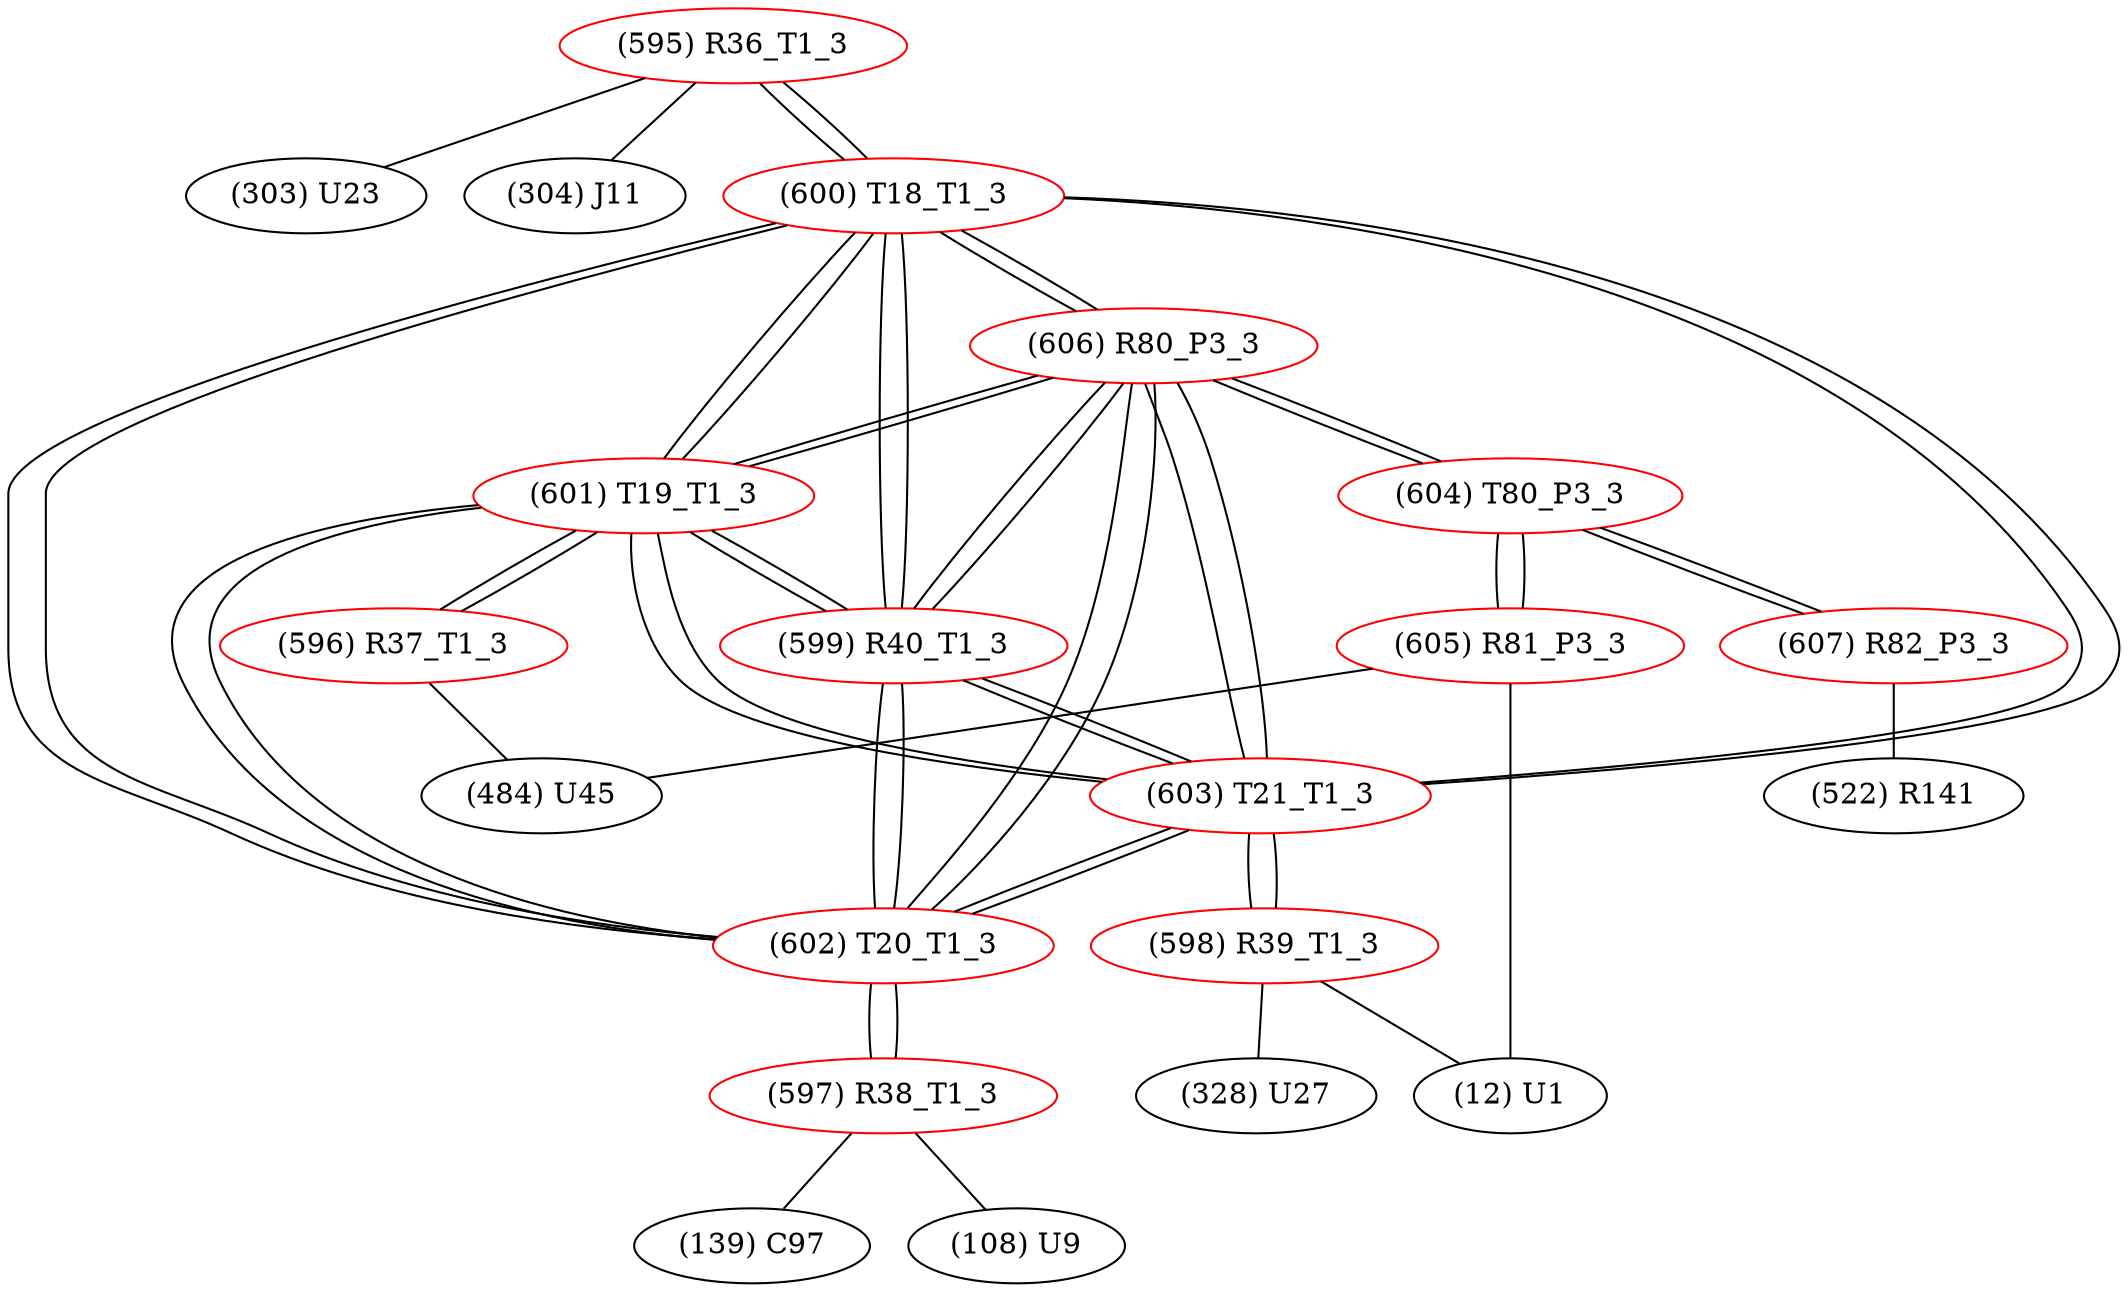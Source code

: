 graph {
	595 [label="(595) R36_T1_3" color=red]
	303 [label="(303) U23"]
	304 [label="(304) J11"]
	600 [label="(600) T18_T1_3"]
	596 [label="(596) R37_T1_3" color=red]
	484 [label="(484) U45"]
	601 [label="(601) T19_T1_3"]
	597 [label="(597) R38_T1_3" color=red]
	139 [label="(139) C97"]
	108 [label="(108) U9"]
	602 [label="(602) T20_T1_3"]
	598 [label="(598) R39_T1_3" color=red]
	328 [label="(328) U27"]
	12 [label="(12) U1"]
	603 [label="(603) T21_T1_3"]
	599 [label="(599) R40_T1_3" color=red]
	606 [label="(606) R80_P3_3"]
	600 [label="(600) T18_T1_3"]
	603 [label="(603) T21_T1_3"]
	602 [label="(602) T20_T1_3"]
	601 [label="(601) T19_T1_3"]
	600 [label="(600) T18_T1_3" color=red]
	602 [label="(602) T20_T1_3"]
	601 [label="(601) T19_T1_3"]
	603 [label="(603) T21_T1_3"]
	595 [label="(595) R36_T1_3"]
	606 [label="(606) R80_P3_3"]
	599 [label="(599) R40_T1_3"]
	601 [label="(601) T19_T1_3" color=red]
	602 [label="(602) T20_T1_3"]
	600 [label="(600) T18_T1_3"]
	603 [label="(603) T21_T1_3"]
	596 [label="(596) R37_T1_3"]
	606 [label="(606) R80_P3_3"]
	599 [label="(599) R40_T1_3"]
	602 [label="(602) T20_T1_3" color=red]
	601 [label="(601) T19_T1_3"]
	600 [label="(600) T18_T1_3"]
	603 [label="(603) T21_T1_3"]
	597 [label="(597) R38_T1_3"]
	606 [label="(606) R80_P3_3"]
	599 [label="(599) R40_T1_3"]
	603 [label="(603) T21_T1_3" color=red]
	602 [label="(602) T20_T1_3"]
	601 [label="(601) T19_T1_3"]
	600 [label="(600) T18_T1_3"]
	598 [label="(598) R39_T1_3"]
	606 [label="(606) R80_P3_3"]
	599 [label="(599) R40_T1_3"]
	604 [label="(604) T80_P3_3" color=red]
	605 [label="(605) R81_P3_3"]
	607 [label="(607) R82_P3_3"]
	606 [label="(606) R80_P3_3"]
	605 [label="(605) R81_P3_3" color=red]
	484 [label="(484) U45"]
	12 [label="(12) U1"]
	604 [label="(604) T80_P3_3"]
	606 [label="(606) R80_P3_3" color=red]
	600 [label="(600) T18_T1_3"]
	603 [label="(603) T21_T1_3"]
	602 [label="(602) T20_T1_3"]
	601 [label="(601) T19_T1_3"]
	599 [label="(599) R40_T1_3"]
	604 [label="(604) T80_P3_3"]
	607 [label="(607) R82_P3_3" color=red]
	522 [label="(522) R141"]
	604 [label="(604) T80_P3_3"]
	595 -- 303
	595 -- 304
	595 -- 600
	596 -- 484
	596 -- 601
	597 -- 139
	597 -- 108
	597 -- 602
	598 -- 328
	598 -- 12
	598 -- 603
	599 -- 606
	599 -- 600
	599 -- 603
	599 -- 602
	599 -- 601
	600 -- 602
	600 -- 601
	600 -- 603
	600 -- 595
	600 -- 606
	600 -- 599
	601 -- 602
	601 -- 600
	601 -- 603
	601 -- 596
	601 -- 606
	601 -- 599
	602 -- 601
	602 -- 600
	602 -- 603
	602 -- 597
	602 -- 606
	602 -- 599
	603 -- 602
	603 -- 601
	603 -- 600
	603 -- 598
	603 -- 606
	603 -- 599
	604 -- 605
	604 -- 607
	604 -- 606
	605 -- 484
	605 -- 12
	605 -- 604
	606 -- 600
	606 -- 603
	606 -- 602
	606 -- 601
	606 -- 599
	606 -- 604
	607 -- 522
	607 -- 604
}